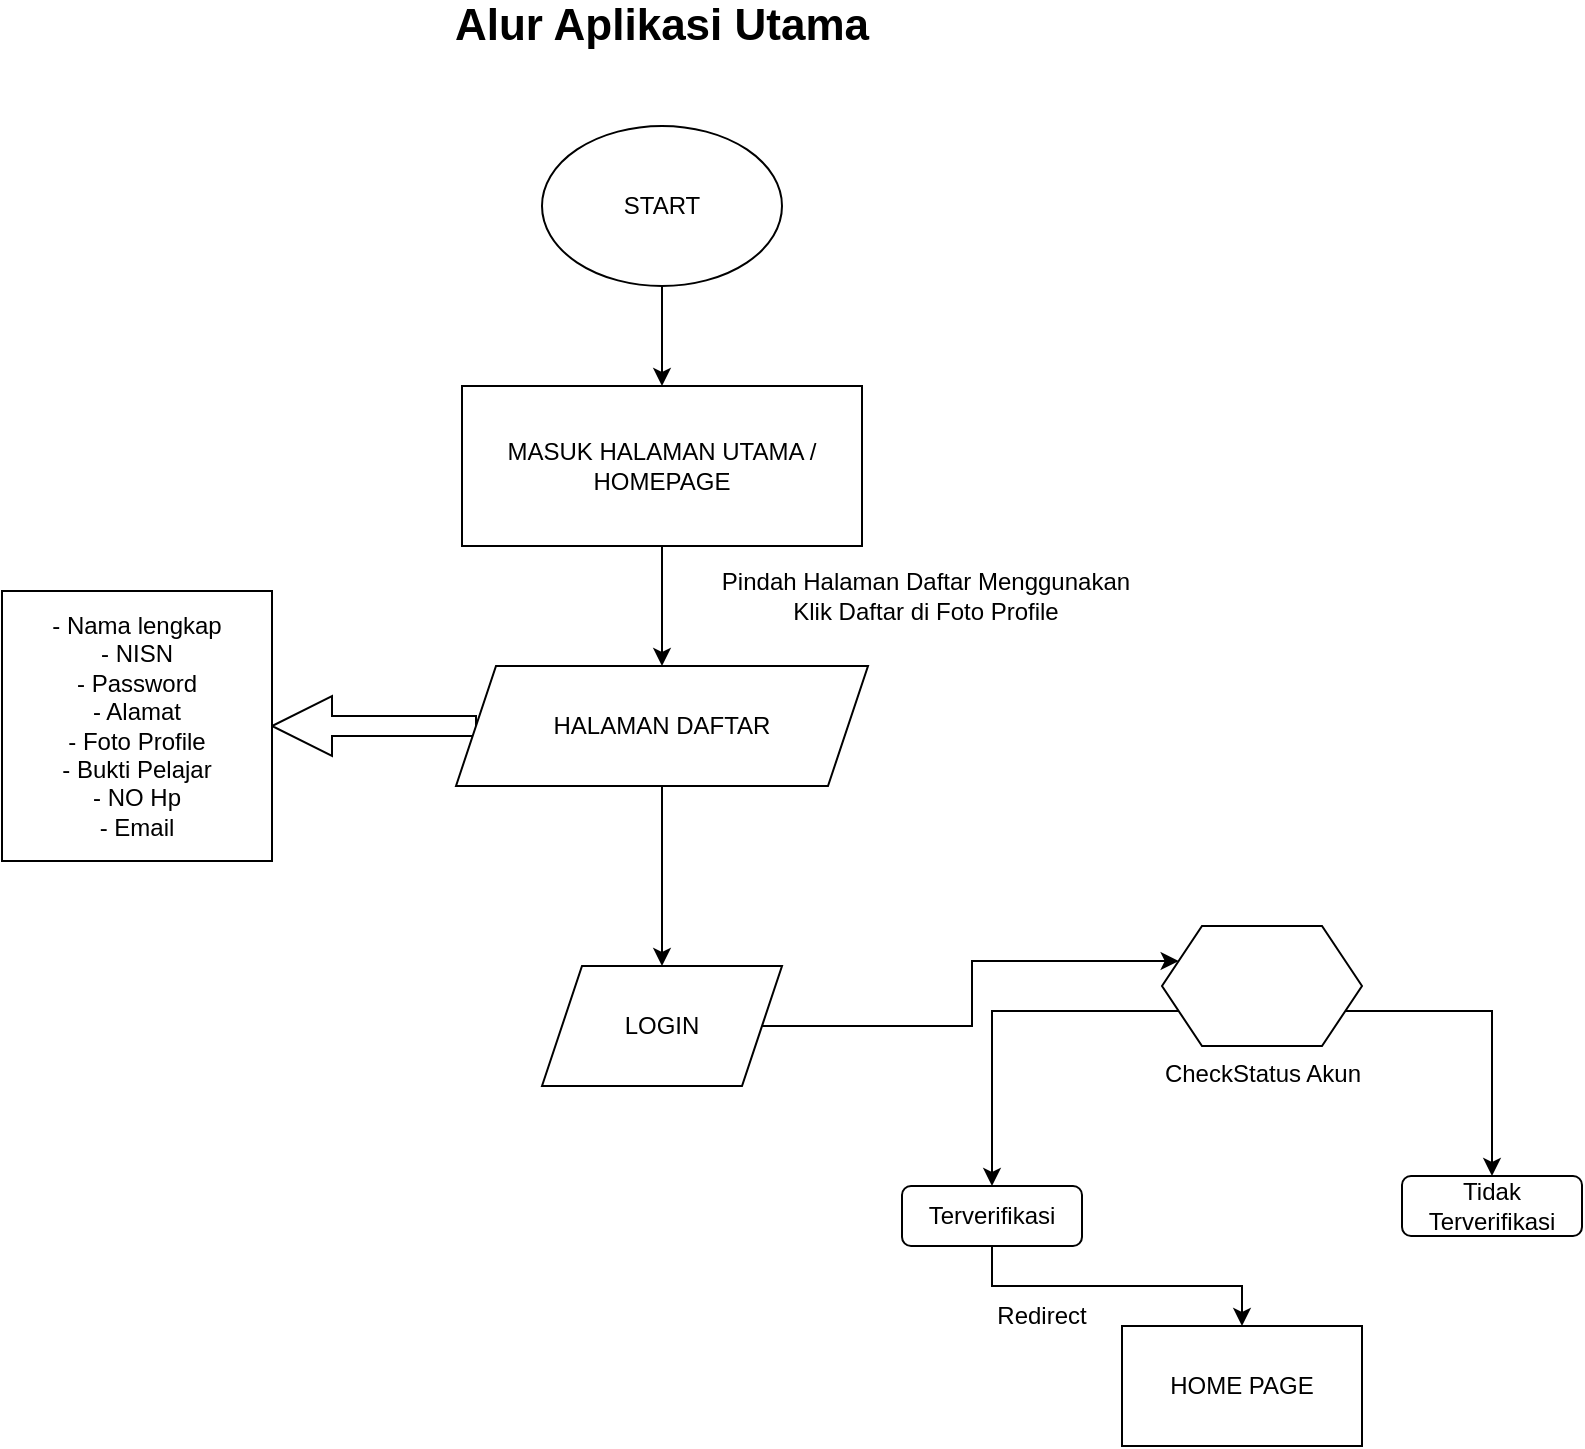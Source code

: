 <mxfile version="21.5.0" type="github">
  <diagram id="C5RBs43oDa-KdzZeNtuy" name="Page-1">
    <mxGraphModel dx="1025" dy="615" grid="1" gridSize="10" guides="1" tooltips="1" connect="1" arrows="1" fold="1" page="1" pageScale="1" pageWidth="827" pageHeight="1169" math="0" shadow="0">
      <root>
        <mxCell id="WIyWlLk6GJQsqaUBKTNV-0" />
        <mxCell id="WIyWlLk6GJQsqaUBKTNV-1" parent="WIyWlLk6GJQsqaUBKTNV-0" />
        <mxCell id="nwlbYqyP9cH8zgVXEboy-3" style="rounded=0;orthogonalLoop=1;jettySize=auto;html=1;exitX=0.5;exitY=1;exitDx=0;exitDy=0;entryX=0.5;entryY=0;entryDx=0;entryDy=0;" edge="1" parent="WIyWlLk6GJQsqaUBKTNV-1" source="nwlbYqyP9cH8zgVXEboy-0" target="nwlbYqyP9cH8zgVXEboy-1">
          <mxGeometry relative="1" as="geometry" />
        </mxCell>
        <mxCell id="nwlbYqyP9cH8zgVXEboy-0" value="START" style="ellipse;whiteSpace=wrap;html=1;" vertex="1" parent="WIyWlLk6GJQsqaUBKTNV-1">
          <mxGeometry x="350" y="220" width="120" height="80" as="geometry" />
        </mxCell>
        <mxCell id="nwlbYqyP9cH8zgVXEboy-4" style="rounded=0;orthogonalLoop=1;jettySize=auto;html=1;exitX=0.5;exitY=1;exitDx=0;exitDy=0;entryX=0.5;entryY=0;entryDx=0;entryDy=0;" edge="1" parent="WIyWlLk6GJQsqaUBKTNV-1" source="nwlbYqyP9cH8zgVXEboy-1" target="nwlbYqyP9cH8zgVXEboy-2">
          <mxGeometry relative="1" as="geometry" />
        </mxCell>
        <mxCell id="nwlbYqyP9cH8zgVXEboy-1" value="MASUK HALAMAN UTAMA / HOMEPAGE" style="rounded=0;whiteSpace=wrap;html=1;" vertex="1" parent="WIyWlLk6GJQsqaUBKTNV-1">
          <mxGeometry x="310" y="350" width="200" height="80" as="geometry" />
        </mxCell>
        <mxCell id="nwlbYqyP9cH8zgVXEboy-10" style="edgeStyle=orthogonalEdgeStyle;rounded=0;orthogonalLoop=1;jettySize=auto;html=1;exitX=0;exitY=0.5;exitDx=0;exitDy=0;shape=arrow;" edge="1" parent="WIyWlLk6GJQsqaUBKTNV-1" source="nwlbYqyP9cH8zgVXEboy-2" target="nwlbYqyP9cH8zgVXEboy-9">
          <mxGeometry relative="1" as="geometry" />
        </mxCell>
        <mxCell id="nwlbYqyP9cH8zgVXEboy-34" style="edgeStyle=orthogonalEdgeStyle;rounded=0;orthogonalLoop=1;jettySize=auto;html=1;exitX=0.5;exitY=1;exitDx=0;exitDy=0;entryX=0.5;entryY=0;entryDx=0;entryDy=0;" edge="1" parent="WIyWlLk6GJQsqaUBKTNV-1" source="nwlbYqyP9cH8zgVXEboy-2" target="nwlbYqyP9cH8zgVXEboy-33">
          <mxGeometry relative="1" as="geometry" />
        </mxCell>
        <mxCell id="nwlbYqyP9cH8zgVXEboy-2" value="HALAMAN DAFTAR" style="shape=parallelogram;perimeter=parallelogramPerimeter;whiteSpace=wrap;html=1;fixedSize=1;" vertex="1" parent="WIyWlLk6GJQsqaUBKTNV-1">
          <mxGeometry x="307" y="490" width="206" height="60" as="geometry" />
        </mxCell>
        <mxCell id="nwlbYqyP9cH8zgVXEboy-5" value="Pindah Halaman Daftar Menggunakan Klik Daftar di Foto Profile" style="text;html=1;strokeColor=none;fillColor=none;align=center;verticalAlign=middle;whiteSpace=wrap;rounded=0;" vertex="1" parent="WIyWlLk6GJQsqaUBKTNV-1">
          <mxGeometry x="434" y="440" width="216" height="30" as="geometry" />
        </mxCell>
        <mxCell id="nwlbYqyP9cH8zgVXEboy-9" value="- Nama lengkap&lt;br&gt;- NISN&lt;br&gt;- Password&lt;br&gt;- Alamat&lt;br&gt;- Foto Profile&lt;br&gt;- Bukti Pelajar&lt;br&gt;- NO Hp&lt;br&gt;- Email" style="whiteSpace=wrap;html=1;aspect=fixed;" vertex="1" parent="WIyWlLk6GJQsqaUBKTNV-1">
          <mxGeometry x="80" y="452.5" width="135" height="135" as="geometry" />
        </mxCell>
        <mxCell id="nwlbYqyP9cH8zgVXEboy-11" value="HOME PAGE" style="rounded=0;whiteSpace=wrap;html=1;" vertex="1" parent="WIyWlLk6GJQsqaUBKTNV-1">
          <mxGeometry x="640" y="820" width="120" height="60" as="geometry" />
        </mxCell>
        <mxCell id="nwlbYqyP9cH8zgVXEboy-15" value="Alur Aplikasi Utama" style="text;html=1;strokeColor=none;fillColor=none;align=center;verticalAlign=middle;whiteSpace=wrap;rounded=0;fontSize=22;fontStyle=1" vertex="1" parent="WIyWlLk6GJQsqaUBKTNV-1">
          <mxGeometry x="305" y="160" width="210" height="20" as="geometry" />
        </mxCell>
        <mxCell id="nwlbYqyP9cH8zgVXEboy-28" style="edgeStyle=orthogonalEdgeStyle;rounded=0;orthogonalLoop=1;jettySize=auto;html=1;exitX=0.5;exitY=1;exitDx=0;exitDy=0;" edge="1" parent="WIyWlLk6GJQsqaUBKTNV-1" source="nwlbYqyP9cH8zgVXEboy-18" target="nwlbYqyP9cH8zgVXEboy-11">
          <mxGeometry relative="1" as="geometry" />
        </mxCell>
        <mxCell id="nwlbYqyP9cH8zgVXEboy-18" value="Terverifikasi" style="rounded=1;whiteSpace=wrap;html=1;" vertex="1" parent="WIyWlLk6GJQsqaUBKTNV-1">
          <mxGeometry x="530" y="750" width="90" height="30" as="geometry" />
        </mxCell>
        <mxCell id="nwlbYqyP9cH8zgVXEboy-20" value="Tidak Terverifikasi" style="rounded=1;whiteSpace=wrap;html=1;" vertex="1" parent="WIyWlLk6GJQsqaUBKTNV-1">
          <mxGeometry x="780" y="745" width="90" height="30" as="geometry" />
        </mxCell>
        <mxCell id="nwlbYqyP9cH8zgVXEboy-24" style="edgeStyle=orthogonalEdgeStyle;rounded=0;orthogonalLoop=1;jettySize=auto;html=1;exitX=0;exitY=0.75;exitDx=0;exitDy=0;entryX=0.5;entryY=0;entryDx=0;entryDy=0;" edge="1" parent="WIyWlLk6GJQsqaUBKTNV-1" source="nwlbYqyP9cH8zgVXEboy-23" target="nwlbYqyP9cH8zgVXEboy-18">
          <mxGeometry relative="1" as="geometry" />
        </mxCell>
        <mxCell id="nwlbYqyP9cH8zgVXEboy-25" style="edgeStyle=orthogonalEdgeStyle;rounded=0;orthogonalLoop=1;jettySize=auto;html=1;exitX=1;exitY=0.75;exitDx=0;exitDy=0;entryX=0.5;entryY=0;entryDx=0;entryDy=0;" edge="1" parent="WIyWlLk6GJQsqaUBKTNV-1" source="nwlbYqyP9cH8zgVXEboy-23" target="nwlbYqyP9cH8zgVXEboy-20">
          <mxGeometry relative="1" as="geometry" />
        </mxCell>
        <mxCell id="nwlbYqyP9cH8zgVXEboy-23" value="CheckStatus Akun" style="verticalLabelPosition=bottom;verticalAlign=top;html=1;shape=hexagon;perimeter=hexagonPerimeter2;arcSize=6;size=0.2;" vertex="1" parent="WIyWlLk6GJQsqaUBKTNV-1">
          <mxGeometry x="660" y="620" width="100" height="60" as="geometry" />
        </mxCell>
        <mxCell id="nwlbYqyP9cH8zgVXEboy-32" value="Redirect" style="text;html=1;strokeColor=none;fillColor=none;align=center;verticalAlign=middle;whiteSpace=wrap;rounded=0;" vertex="1" parent="WIyWlLk6GJQsqaUBKTNV-1">
          <mxGeometry x="570" y="800" width="60" height="30" as="geometry" />
        </mxCell>
        <mxCell id="nwlbYqyP9cH8zgVXEboy-35" style="edgeStyle=orthogonalEdgeStyle;rounded=0;orthogonalLoop=1;jettySize=auto;html=1;exitX=1;exitY=0.5;exitDx=0;exitDy=0;entryX=0;entryY=0.25;entryDx=0;entryDy=0;" edge="1" parent="WIyWlLk6GJQsqaUBKTNV-1" source="nwlbYqyP9cH8zgVXEboy-33" target="nwlbYqyP9cH8zgVXEboy-23">
          <mxGeometry relative="1" as="geometry" />
        </mxCell>
        <mxCell id="nwlbYqyP9cH8zgVXEboy-33" value="LOGIN" style="shape=parallelogram;perimeter=parallelogramPerimeter;whiteSpace=wrap;html=1;fixedSize=1;" vertex="1" parent="WIyWlLk6GJQsqaUBKTNV-1">
          <mxGeometry x="350" y="640" width="120" height="60" as="geometry" />
        </mxCell>
      </root>
    </mxGraphModel>
  </diagram>
</mxfile>
